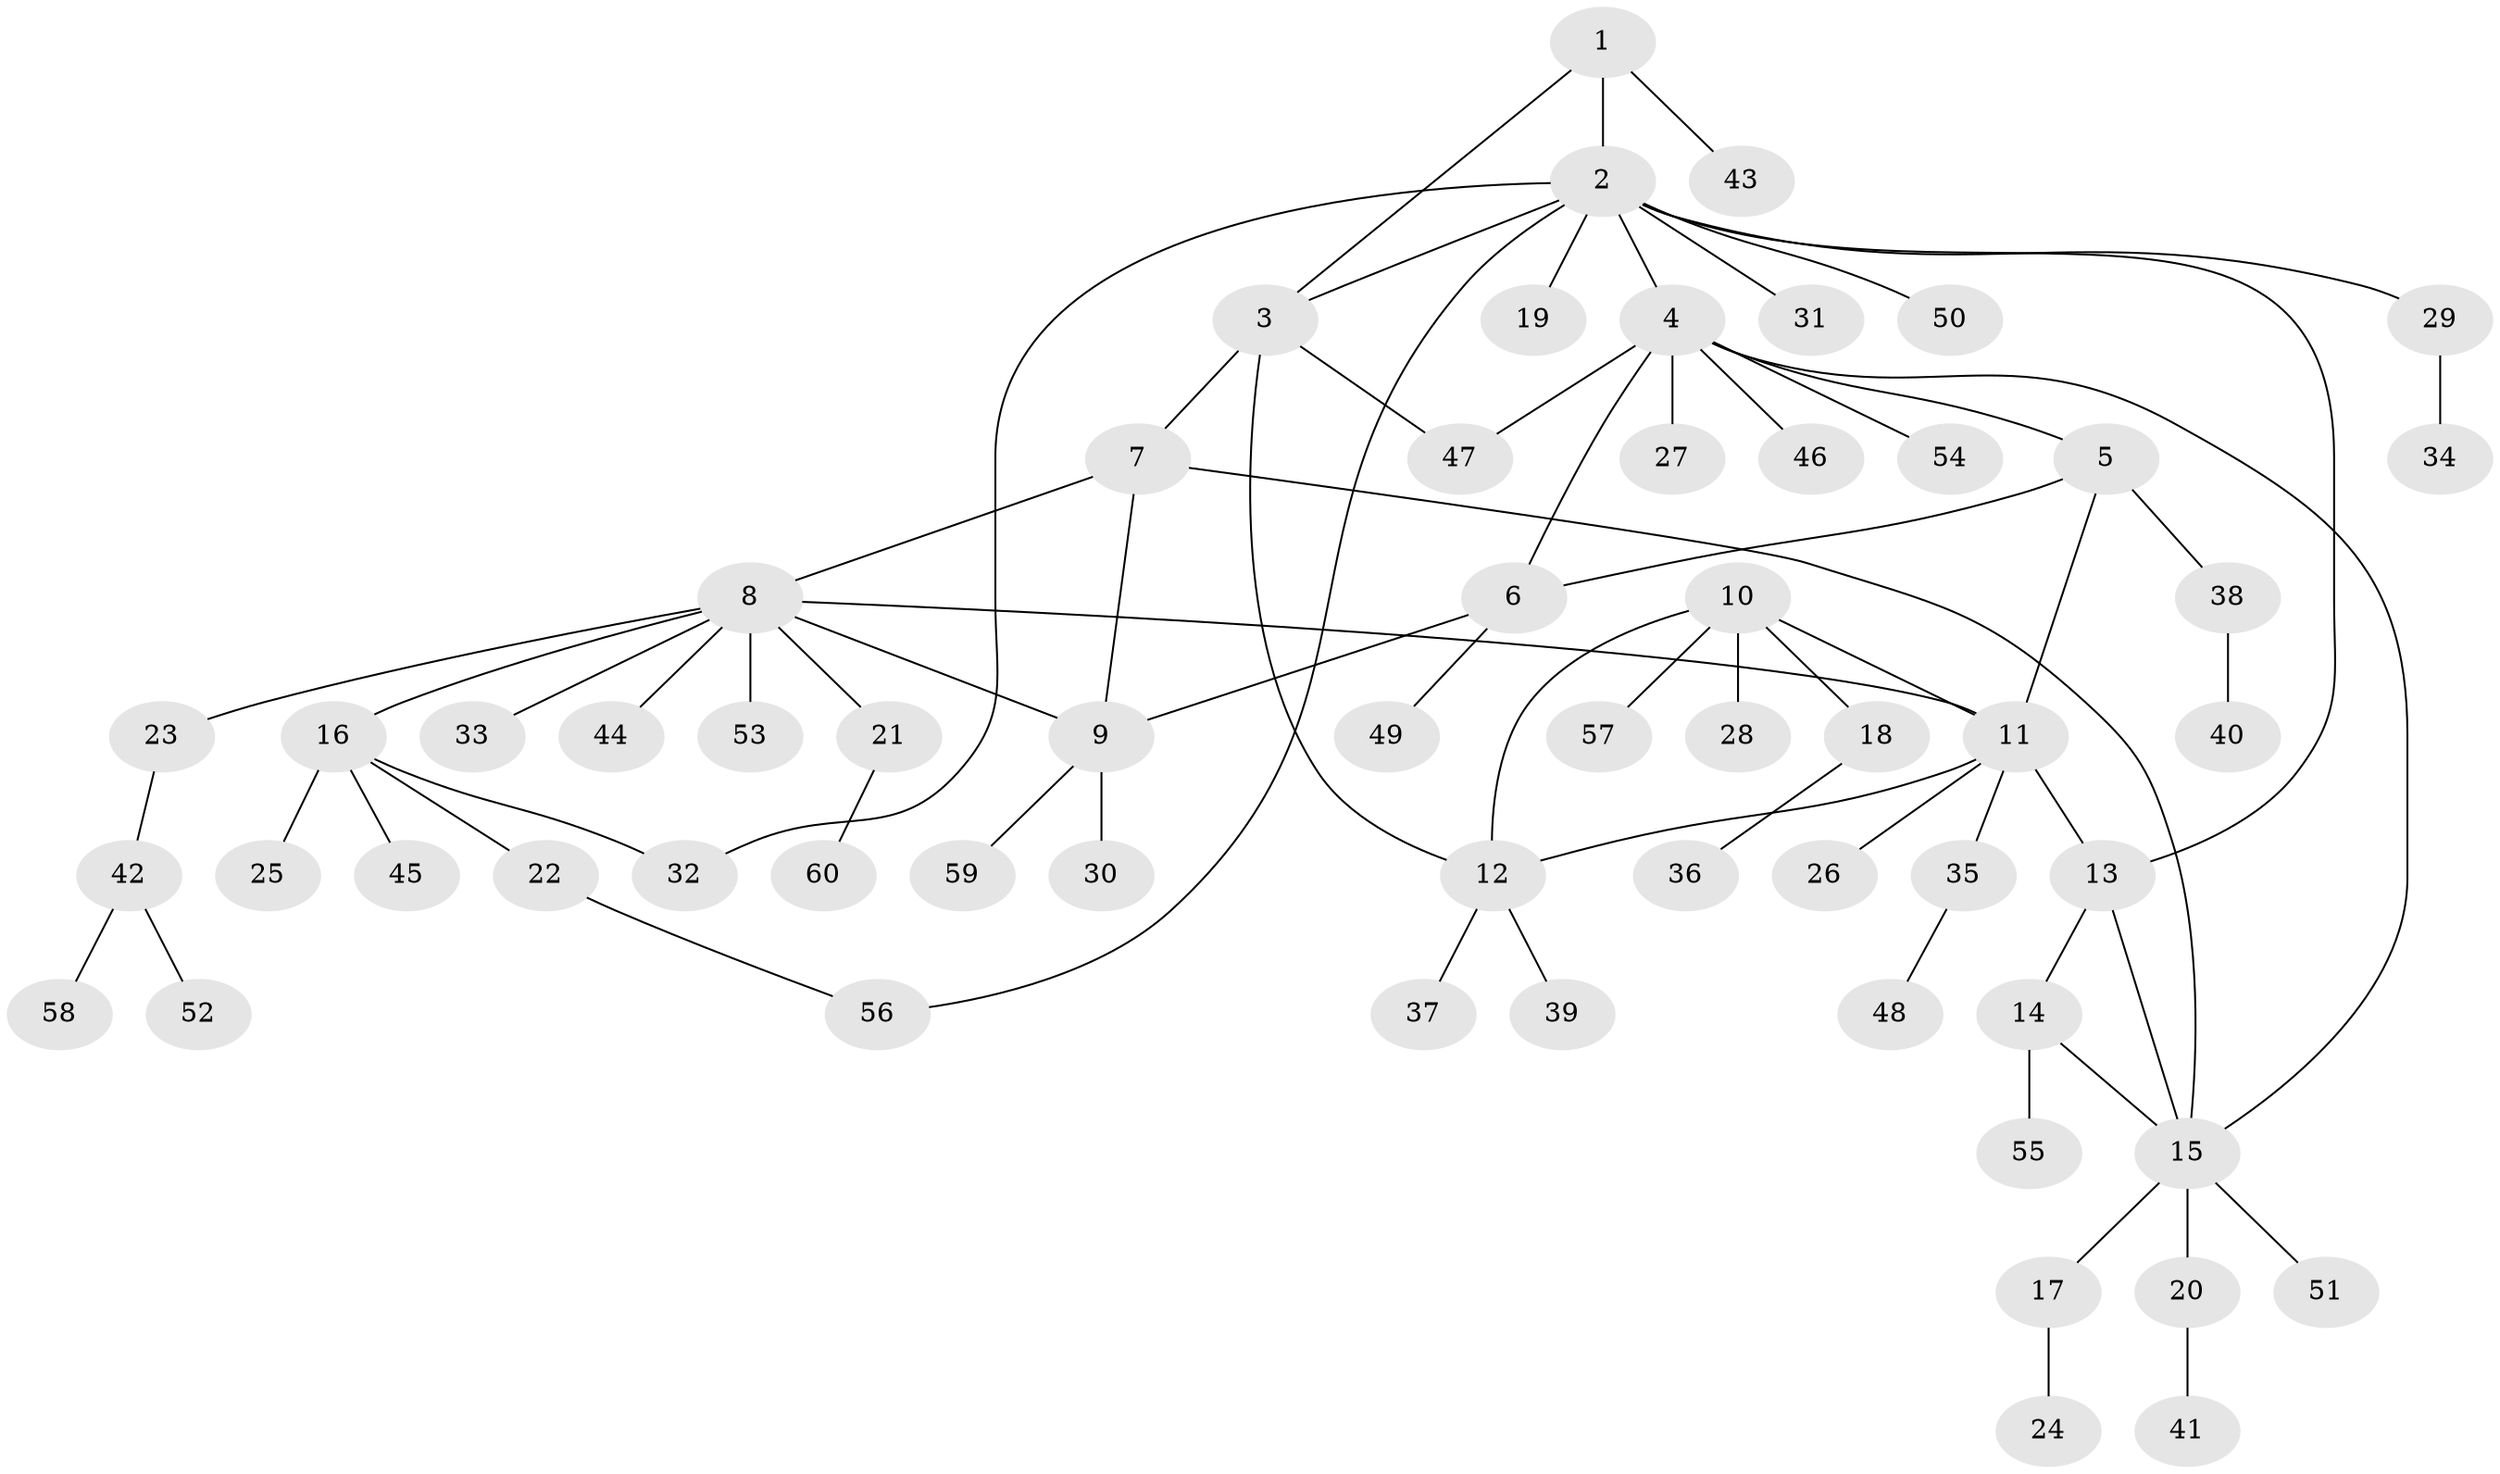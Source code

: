 // Generated by graph-tools (version 1.1) at 2025/15/03/09/25 04:15:48]
// undirected, 60 vertices, 73 edges
graph export_dot {
graph [start="1"]
  node [color=gray90,style=filled];
  1;
  2;
  3;
  4;
  5;
  6;
  7;
  8;
  9;
  10;
  11;
  12;
  13;
  14;
  15;
  16;
  17;
  18;
  19;
  20;
  21;
  22;
  23;
  24;
  25;
  26;
  27;
  28;
  29;
  30;
  31;
  32;
  33;
  34;
  35;
  36;
  37;
  38;
  39;
  40;
  41;
  42;
  43;
  44;
  45;
  46;
  47;
  48;
  49;
  50;
  51;
  52;
  53;
  54;
  55;
  56;
  57;
  58;
  59;
  60;
  1 -- 2;
  1 -- 3;
  1 -- 43;
  2 -- 3;
  2 -- 4;
  2 -- 13;
  2 -- 19;
  2 -- 29;
  2 -- 31;
  2 -- 32;
  2 -- 50;
  2 -- 56;
  3 -- 7;
  3 -- 12;
  3 -- 47;
  4 -- 5;
  4 -- 6;
  4 -- 15;
  4 -- 27;
  4 -- 46;
  4 -- 47;
  4 -- 54;
  5 -- 6;
  5 -- 11;
  5 -- 38;
  6 -- 9;
  6 -- 49;
  7 -- 8;
  7 -- 9;
  7 -- 15;
  8 -- 9;
  8 -- 11;
  8 -- 16;
  8 -- 21;
  8 -- 23;
  8 -- 33;
  8 -- 44;
  8 -- 53;
  9 -- 30;
  9 -- 59;
  10 -- 11;
  10 -- 12;
  10 -- 18;
  10 -- 28;
  10 -- 57;
  11 -- 12;
  11 -- 13;
  11 -- 26;
  11 -- 35;
  12 -- 37;
  12 -- 39;
  13 -- 14;
  13 -- 15;
  14 -- 15;
  14 -- 55;
  15 -- 17;
  15 -- 20;
  15 -- 51;
  16 -- 22;
  16 -- 25;
  16 -- 32;
  16 -- 45;
  17 -- 24;
  18 -- 36;
  20 -- 41;
  21 -- 60;
  22 -- 56;
  23 -- 42;
  29 -- 34;
  35 -- 48;
  38 -- 40;
  42 -- 52;
  42 -- 58;
}
